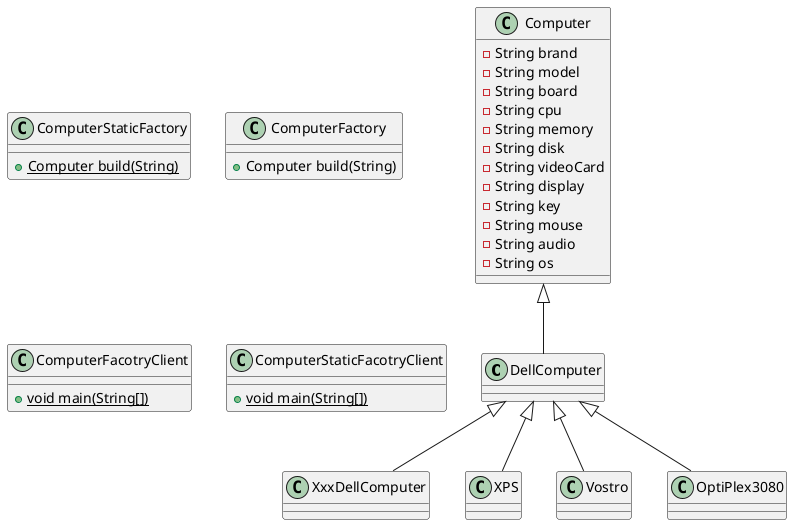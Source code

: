@startuml
class DellComputer {
}
class ComputerStaticFactory {
+ {static} Computer build(String)
}
class Computer {
- String brand
- String model
- String board
- String cpu
- String memory
- String disk
- String videoCard
- String display
- String key
- String mouse
- String audio
- String os
}
class ComputerFactory {
+ Computer build(String)
}
class XxxDellComputer {
}
class XPS {
}
class Vostro {
}
class OptiPlex3080 {
}
class ComputerFacotryClient {
+ {static} void main(String[])
}
class ComputerStaticFacotryClient {
+ {static} void main(String[])
}


Computer <|-- DellComputer
DellComputer <|-- XxxDellComputer
DellComputer <|-- XPS
DellComputer <|-- Vostro
DellComputer <|-- OptiPlex3080
@enduml